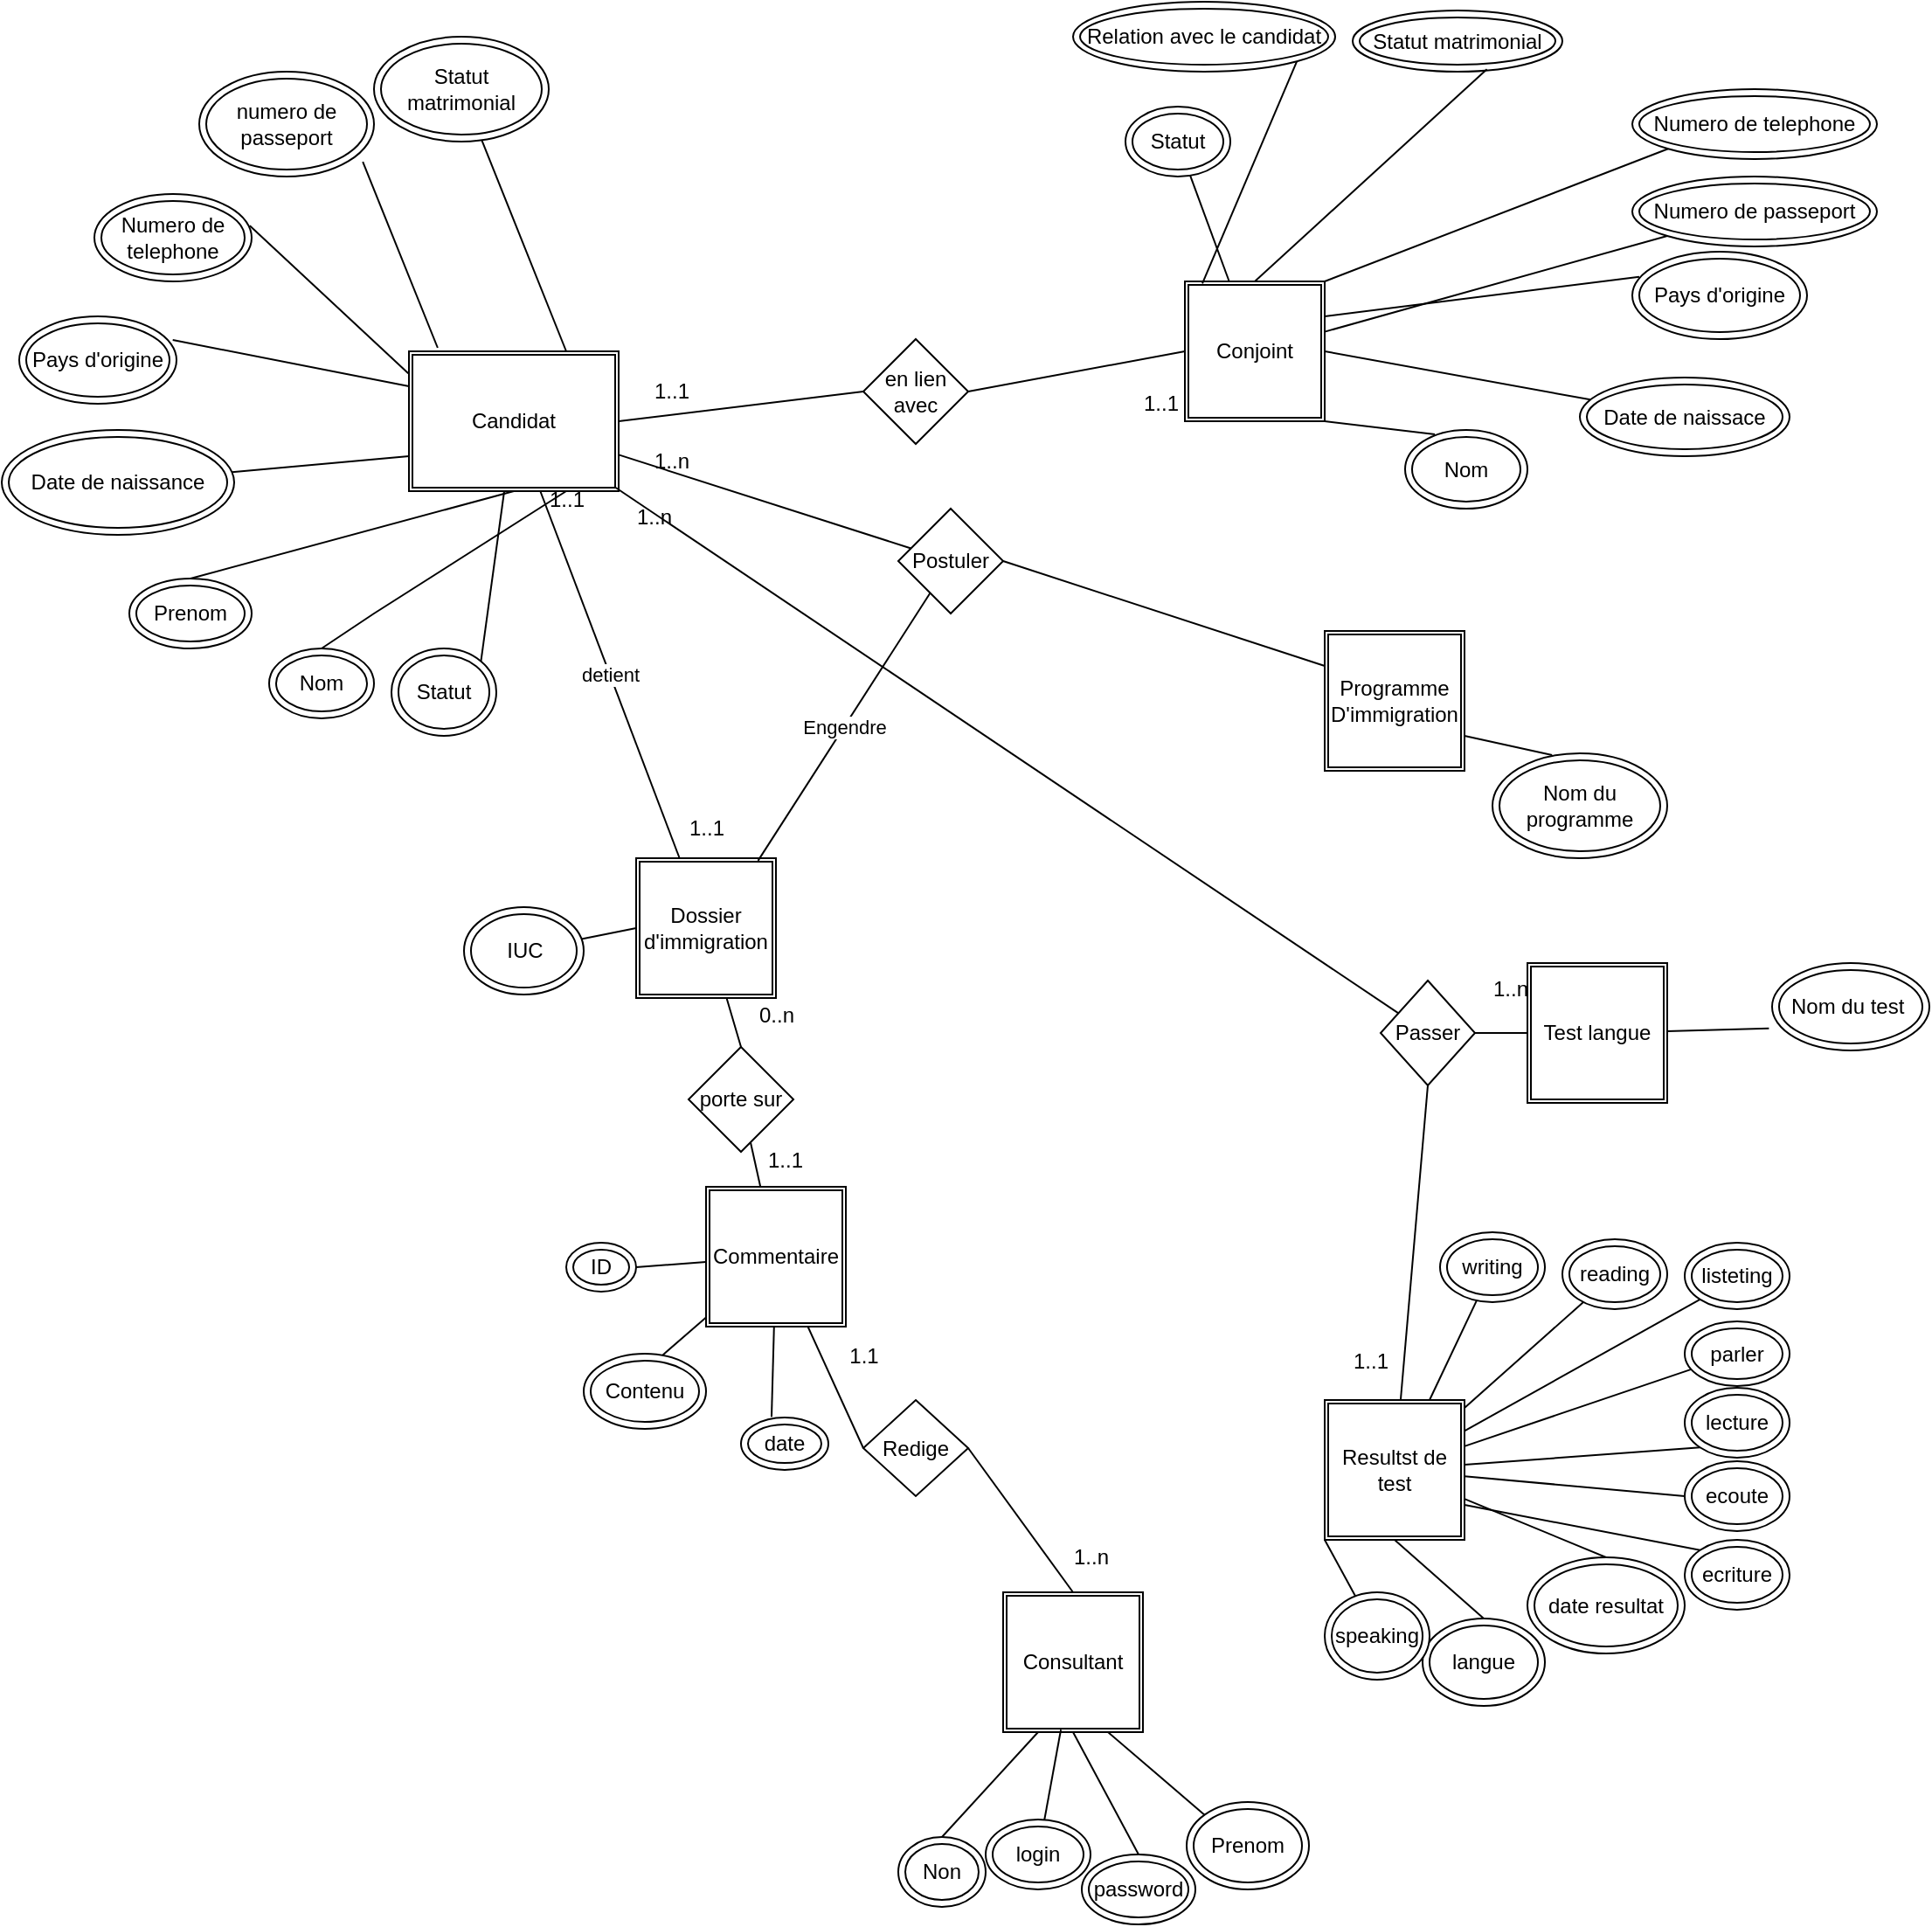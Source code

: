 <mxfile version="24.4.8" type="device">
  <diagram name="modele entite association" id="nA0Hqg3waOizbvMMHhKN">
    <mxGraphModel dx="1865" dy="1870" grid="1" gridSize="10" guides="1" tooltips="1" connect="1" arrows="1" fold="1" page="1" pageScale="1" pageWidth="827" pageHeight="1169" math="0" shadow="0">
      <root>
        <mxCell id="0" />
        <mxCell id="1" parent="0" />
        <mxCell id="ceAQpRoU8NXTChZzHYtN-1" value="Candidat" style="shape=ext;double=1;rounded=0;whiteSpace=wrap;html=1;" parent="1" vertex="1">
          <mxGeometry x="-190" y="30" width="120" height="80" as="geometry" />
        </mxCell>
        <mxCell id="ceAQpRoU8NXTChZzHYtN-2" value="" style="endArrow=none;html=1;rounded=0;entryX=0.5;entryY=1;entryDx=0;entryDy=0;exitX=0.5;exitY=0;exitDx=0;exitDy=0;" parent="1" source="ceAQpRoU8NXTChZzHYtN-3" target="ceAQpRoU8NXTChZzHYtN-1" edge="1">
          <mxGeometry width="50" height="50" relative="1" as="geometry">
            <mxPoint x="-20" y="170" as="sourcePoint" />
            <mxPoint x="270" y="260" as="targetPoint" />
          </mxGeometry>
        </mxCell>
        <mxCell id="ceAQpRoU8NXTChZzHYtN-3" value="Prenom" style="ellipse;shape=doubleEllipse;whiteSpace=wrap;html=1;" parent="1" vertex="1">
          <mxGeometry x="-350" y="160" width="70" height="40" as="geometry" />
        </mxCell>
        <mxCell id="ceAQpRoU8NXTChZzHYtN-4" value="Nom" style="ellipse;shape=doubleEllipse;whiteSpace=wrap;html=1;" parent="1" vertex="1">
          <mxGeometry x="-270" y="200" width="60" height="40" as="geometry" />
        </mxCell>
        <mxCell id="ceAQpRoU8NXTChZzHYtN-5" value="Numero de telephone" style="ellipse;shape=doubleEllipse;whiteSpace=wrap;html=1;" parent="1" vertex="1">
          <mxGeometry x="-370" y="-60" width="90" height="50" as="geometry" />
        </mxCell>
        <mxCell id="ceAQpRoU8NXTChZzHYtN-6" value="Pays d&#39;origine" style="ellipse;shape=doubleEllipse;whiteSpace=wrap;html=1;" parent="1" vertex="1">
          <mxGeometry x="-413" y="10" width="90" height="50" as="geometry" />
        </mxCell>
        <mxCell id="ceAQpRoU8NXTChZzHYtN-8" value="" style="endArrow=none;html=1;rounded=0;exitX=0.5;exitY=0;exitDx=0;exitDy=0;entryX=0.75;entryY=1;entryDx=0;entryDy=0;" parent="1" source="ceAQpRoU8NXTChZzHYtN-4" target="ceAQpRoU8NXTChZzHYtN-1" edge="1">
          <mxGeometry width="50" height="50" relative="1" as="geometry">
            <mxPoint x="140" y="150" as="sourcePoint" />
            <mxPoint x="190" y="100" as="targetPoint" />
            <Array as="points">
              <mxPoint x="-210" y="180" />
            </Array>
          </mxGeometry>
        </mxCell>
        <mxCell id="ceAQpRoU8NXTChZzHYtN-9" value="" style="endArrow=none;html=1;rounded=0;exitX=0.976;exitY=0.27;exitDx=0;exitDy=0;exitPerimeter=0;entryX=0;entryY=0.25;entryDx=0;entryDy=0;" parent="1" source="ceAQpRoU8NXTChZzHYtN-6" target="ceAQpRoU8NXTChZzHYtN-1" edge="1">
          <mxGeometry width="50" height="50" relative="1" as="geometry">
            <mxPoint x="140" y="150" as="sourcePoint" />
            <mxPoint x="-40" y="70" as="targetPoint" />
          </mxGeometry>
        </mxCell>
        <mxCell id="ceAQpRoU8NXTChZzHYtN-11" value="" style="endArrow=none;html=1;rounded=0;entryX=0.988;entryY=0.363;entryDx=0;entryDy=0;entryPerimeter=0;exitX=-0.003;exitY=0.158;exitDx=0;exitDy=0;exitPerimeter=0;" parent="1" source="ceAQpRoU8NXTChZzHYtN-1" target="ceAQpRoU8NXTChZzHYtN-5" edge="1">
          <mxGeometry width="50" height="50" relative="1" as="geometry">
            <mxPoint x="140" y="150" as="sourcePoint" />
            <mxPoint x="190" y="100" as="targetPoint" />
          </mxGeometry>
        </mxCell>
        <mxCell id="ceAQpRoU8NXTChZzHYtN-13" value="" style="endArrow=none;html=1;rounded=0;entryX=0;entryY=0.75;entryDx=0;entryDy=0;" parent="1" target="ceAQpRoU8NXTChZzHYtN-1" edge="1" source="ceAQpRoU8NXTChZzHYtN-16">
          <mxGeometry width="50" height="50" relative="1" as="geometry">
            <mxPoint x="-330.0" y="125.747" as="sourcePoint" />
            <mxPoint x="-235.18" y="50.0" as="targetPoint" />
          </mxGeometry>
        </mxCell>
        <mxCell id="ceAQpRoU8NXTChZzHYtN-15" value="numero de passeport" style="ellipse;shape=doubleEllipse;whiteSpace=wrap;html=1;" parent="1" vertex="1">
          <mxGeometry x="-310" y="-130" width="100" height="60" as="geometry" />
        </mxCell>
        <mxCell id="ceAQpRoU8NXTChZzHYtN-16" value="Date de naissance" style="ellipse;shape=doubleEllipse;whiteSpace=wrap;html=1;" parent="1" vertex="1">
          <mxGeometry x="-423" y="75" width="133" height="60" as="geometry" />
        </mxCell>
        <mxCell id="ceAQpRoU8NXTChZzHYtN-17" value="" style="endArrow=none;html=1;rounded=0;entryX=0.936;entryY=0.86;entryDx=0;entryDy=0;entryPerimeter=0;exitX=0.137;exitY=-0.025;exitDx=0;exitDy=0;exitPerimeter=0;" parent="1" source="ceAQpRoU8NXTChZzHYtN-1" target="ceAQpRoU8NXTChZzHYtN-15" edge="1">
          <mxGeometry width="50" height="50" relative="1" as="geometry">
            <mxPoint x="120" y="170" as="sourcePoint" />
            <mxPoint x="170" y="120" as="targetPoint" />
          </mxGeometry>
        </mxCell>
        <mxCell id="ceAQpRoU8NXTChZzHYtN-18" value="Statut matrimonial" style="ellipse;shape=doubleEllipse;whiteSpace=wrap;html=1;" parent="1" vertex="1">
          <mxGeometry x="-210" y="-150" width="100" height="60" as="geometry" />
        </mxCell>
        <mxCell id="ceAQpRoU8NXTChZzHYtN-19" value="" style="endArrow=none;html=1;rounded=0;exitX=0.75;exitY=0;exitDx=0;exitDy=0;" parent="1" source="ceAQpRoU8NXTChZzHYtN-1" target="ceAQpRoU8NXTChZzHYtN-18" edge="1">
          <mxGeometry width="50" height="50" relative="1" as="geometry">
            <mxPoint x="120" y="170" as="sourcePoint" />
            <mxPoint x="170" y="120" as="targetPoint" />
          </mxGeometry>
        </mxCell>
        <mxCell id="ceAQpRoU8NXTChZzHYtN-20" value="Conjoint" style="shape=ext;double=1;whiteSpace=wrap;html=1;aspect=fixed;" parent="1" vertex="1">
          <mxGeometry x="254" y="-10" width="80" height="80" as="geometry" />
        </mxCell>
        <mxCell id="ceAQpRoU8NXTChZzHYtN-23" value="Statut matrimonial" style="ellipse;shape=doubleEllipse;whiteSpace=wrap;html=1;" parent="1" vertex="1">
          <mxGeometry x="350" y="-165" width="120" height="35" as="geometry" />
        </mxCell>
        <mxCell id="ceAQpRoU8NXTChZzHYtN-24" value="Date de naissace" style="ellipse;shape=doubleEllipse;whiteSpace=wrap;html=1;" parent="1" vertex="1">
          <mxGeometry x="480" y="45" width="120" height="45" as="geometry" />
        </mxCell>
        <mxCell id="ceAQpRoU8NXTChZzHYtN-25" value="Numero de telephone" style="ellipse;shape=doubleEllipse;whiteSpace=wrap;html=1;" parent="1" vertex="1">
          <mxGeometry x="510" y="-120" width="140" height="40" as="geometry" />
        </mxCell>
        <mxCell id="ceAQpRoU8NXTChZzHYtN-26" value="Pays d&#39;origine" style="ellipse;shape=doubleEllipse;whiteSpace=wrap;html=1;" parent="1" vertex="1">
          <mxGeometry x="510" y="-27" width="100" height="50" as="geometry" />
        </mxCell>
        <mxCell id="ceAQpRoU8NXTChZzHYtN-27" value="Numero de passeport" style="ellipse;shape=doubleEllipse;whiteSpace=wrap;html=1;" parent="1" vertex="1">
          <mxGeometry x="510" y="-70" width="140" height="40" as="geometry" />
        </mxCell>
        <mxCell id="ceAQpRoU8NXTChZzHYtN-31" value="Nom" style="ellipse;shape=doubleEllipse;whiteSpace=wrap;html=1;" parent="1" vertex="1">
          <mxGeometry x="380" y="75" width="70" height="45" as="geometry" />
        </mxCell>
        <mxCell id="ceAQpRoU8NXTChZzHYtN-32" value="Relation avec le candidat" style="ellipse;shape=doubleEllipse;whiteSpace=wrap;html=1;" parent="1" vertex="1">
          <mxGeometry x="190" y="-170" width="150" height="40" as="geometry" />
        </mxCell>
        <mxCell id="ceAQpRoU8NXTChZzHYtN-33" value="" style="endArrow=none;html=1;rounded=0;entryX=1;entryY=1;entryDx=0;entryDy=0;exitX=0.125;exitY=0.015;exitDx=0;exitDy=0;exitPerimeter=0;" parent="1" source="ceAQpRoU8NXTChZzHYtN-20" target="ceAQpRoU8NXTChZzHYtN-32" edge="1">
          <mxGeometry width="50" height="50" relative="1" as="geometry">
            <mxPoint x="330" y="130" as="sourcePoint" />
            <mxPoint x="340" y="120" as="targetPoint" />
          </mxGeometry>
        </mxCell>
        <mxCell id="ceAQpRoU8NXTChZzHYtN-34" value="" style="endArrow=none;html=1;rounded=0;entryX=0.64;entryY=0.96;entryDx=0;entryDy=0;entryPerimeter=0;exitX=0.5;exitY=0;exitDx=0;exitDy=0;" parent="1" source="ceAQpRoU8NXTChZzHYtN-20" target="ceAQpRoU8NXTChZzHYtN-23" edge="1">
          <mxGeometry width="50" height="50" relative="1" as="geometry">
            <mxPoint x="340" y="130" as="sourcePoint" />
            <mxPoint x="340" y="120" as="targetPoint" />
          </mxGeometry>
        </mxCell>
        <mxCell id="ceAQpRoU8NXTChZzHYtN-35" value="" style="endArrow=none;html=1;rounded=0;" parent="1" source="ceAQpRoU8NXTChZzHYtN-20" target="ceAQpRoU8NXTChZzHYtN-27" edge="1">
          <mxGeometry width="50" height="50" relative="1" as="geometry">
            <mxPoint x="340" y="-20" as="sourcePoint" />
            <mxPoint x="340" y="120" as="targetPoint" />
          </mxGeometry>
        </mxCell>
        <mxCell id="ceAQpRoU8NXTChZzHYtN-36" value="" style="endArrow=none;html=1;rounded=0;entryX=0;entryY=1;entryDx=0;entryDy=0;exitX=1;exitY=0;exitDx=0;exitDy=0;" parent="1" source="ceAQpRoU8NXTChZzHYtN-20" target="ceAQpRoU8NXTChZzHYtN-25" edge="1">
          <mxGeometry width="50" height="50" relative="1" as="geometry">
            <mxPoint x="290" y="170" as="sourcePoint" />
            <mxPoint x="340" y="120" as="targetPoint" />
          </mxGeometry>
        </mxCell>
        <mxCell id="ceAQpRoU8NXTChZzHYtN-37" value="" style="endArrow=none;html=1;rounded=0;entryX=0.04;entryY=0.288;entryDx=0;entryDy=0;entryPerimeter=0;exitX=1;exitY=0.25;exitDx=0;exitDy=0;" parent="1" source="ceAQpRoU8NXTChZzHYtN-20" target="ceAQpRoU8NXTChZzHYtN-26" edge="1">
          <mxGeometry width="50" height="50" relative="1" as="geometry">
            <mxPoint x="290" y="170" as="sourcePoint" />
            <mxPoint x="340" y="120" as="targetPoint" />
          </mxGeometry>
        </mxCell>
        <mxCell id="ceAQpRoU8NXTChZzHYtN-40" value="" style="endArrow=none;html=1;rounded=0;entryX=0.244;entryY=0.056;entryDx=0;entryDy=0;entryPerimeter=0;exitX=1;exitY=1;exitDx=0;exitDy=0;" parent="1" source="ceAQpRoU8NXTChZzHYtN-20" target="ceAQpRoU8NXTChZzHYtN-31" edge="1">
          <mxGeometry width="50" height="50" relative="1" as="geometry">
            <mxPoint x="290" y="170" as="sourcePoint" />
            <mxPoint x="340" y="120" as="targetPoint" />
          </mxGeometry>
        </mxCell>
        <mxCell id="ceAQpRoU8NXTChZzHYtN-42" value="Dossier d&#39;immigration" style="shape=ext;double=1;whiteSpace=wrap;html=1;aspect=fixed;" parent="1" vertex="1">
          <mxGeometry x="-60" y="320" width="80" height="80" as="geometry" />
        </mxCell>
        <mxCell id="ceAQpRoU8NXTChZzHYtN-44" value="IUC" style="ellipse;shape=doubleEllipse;whiteSpace=wrap;html=1;" parent="1" vertex="1">
          <mxGeometry x="-158.5" y="348" width="68.5" height="50" as="geometry" />
        </mxCell>
        <mxCell id="ceAQpRoU8NXTChZzHYtN-47" value="" style="endArrow=none;html=1;rounded=0;entryX=0;entryY=0.5;entryDx=0;entryDy=0;" parent="1" source="ceAQpRoU8NXTChZzHYtN-44" target="ceAQpRoU8NXTChZzHYtN-42" edge="1">
          <mxGeometry width="50" height="50" relative="1" as="geometry">
            <mxPoint x="140" y="430" as="sourcePoint" />
            <mxPoint x="190" y="380" as="targetPoint" />
          </mxGeometry>
        </mxCell>
        <mxCell id="ceAQpRoU8NXTChZzHYtN-49" value="Programme D&#39;immigration" style="shape=ext;double=1;whiteSpace=wrap;html=1;aspect=fixed;" parent="1" vertex="1">
          <mxGeometry x="334" y="190" width="80" height="80" as="geometry" />
        </mxCell>
        <mxCell id="ceAQpRoU8NXTChZzHYtN-50" value="Nom du programme" style="ellipse;shape=doubleEllipse;whiteSpace=wrap;html=1;" parent="1" vertex="1">
          <mxGeometry x="430" y="260" width="100" height="60" as="geometry" />
        </mxCell>
        <mxCell id="ceAQpRoU8NXTChZzHYtN-51" value="" style="endArrow=none;html=1;rounded=0;entryX=1;entryY=0.75;entryDx=0;entryDy=0;exitX=0.341;exitY=0.016;exitDx=0;exitDy=0;exitPerimeter=0;" parent="1" source="ceAQpRoU8NXTChZzHYtN-50" target="ceAQpRoU8NXTChZzHYtN-49" edge="1">
          <mxGeometry width="50" height="50" relative="1" as="geometry">
            <mxPoint x="440" y="380" as="sourcePoint" />
            <mxPoint x="190" y="380" as="targetPoint" />
          </mxGeometry>
        </mxCell>
        <mxCell id="ceAQpRoU8NXTChZzHYtN-55" value="" style="endArrow=none;html=1;rounded=0;exitX=1;exitY=0.5;exitDx=0;exitDy=0;" parent="1" source="ceAQpRoU8NXTChZzHYtN-20" target="ceAQpRoU8NXTChZzHYtN-24" edge="1">
          <mxGeometry width="50" height="50" relative="1" as="geometry">
            <mxPoint x="140" y="340" as="sourcePoint" />
            <mxPoint x="190" y="290" as="targetPoint" />
          </mxGeometry>
        </mxCell>
        <mxCell id="ceAQpRoU8NXTChZzHYtN-67" value="Statut" style="ellipse;shape=doubleEllipse;whiteSpace=wrap;html=1;" parent="1" vertex="1">
          <mxGeometry x="-200" y="200" width="60" height="50" as="geometry" />
        </mxCell>
        <mxCell id="ceAQpRoU8NXTChZzHYtN-68" value="" style="endArrow=none;html=1;rounded=0;exitX=1;exitY=0;exitDx=0;exitDy=0;" parent="1" source="ceAQpRoU8NXTChZzHYtN-67" target="ceAQpRoU8NXTChZzHYtN-1" edge="1">
          <mxGeometry width="50" height="50" relative="1" as="geometry">
            <mxPoint x="170" y="340" as="sourcePoint" />
            <mxPoint x="220" y="290" as="targetPoint" />
          </mxGeometry>
        </mxCell>
        <mxCell id="ceAQpRoU8NXTChZzHYtN-69" value="Resultst de test" style="shape=ext;double=1;whiteSpace=wrap;html=1;aspect=fixed;" parent="1" vertex="1">
          <mxGeometry x="334" y="630" width="80" height="80" as="geometry" />
        </mxCell>
        <mxCell id="ceAQpRoU8NXTChZzHYtN-71" value="ecriture" style="ellipse;shape=doubleEllipse;whiteSpace=wrap;html=1;" parent="1" vertex="1">
          <mxGeometry x="540" y="710" width="60" height="40" as="geometry" />
        </mxCell>
        <mxCell id="ceAQpRoU8NXTChZzHYtN-73" value="" style="endArrow=none;html=1;rounded=0;entryX=0;entryY=0;entryDx=0;entryDy=0;exitX=1;exitY=0.75;exitDx=0;exitDy=0;" parent="1" source="ceAQpRoU8NXTChZzHYtN-69" target="ceAQpRoU8NXTChZzHYtN-71" edge="1">
          <mxGeometry width="50" height="50" relative="1" as="geometry">
            <mxPoint x="400" y="650" as="sourcePoint" />
            <mxPoint x="450" y="600" as="targetPoint" />
          </mxGeometry>
        </mxCell>
        <mxCell id="ceAQpRoU8NXTChZzHYtN-75" value="date resultat" style="ellipse;shape=doubleEllipse;whiteSpace=wrap;html=1;" parent="1" vertex="1">
          <mxGeometry x="450" y="720" width="90" height="55" as="geometry" />
        </mxCell>
        <mxCell id="ceAQpRoU8NXTChZzHYtN-76" value="langue" style="ellipse;shape=doubleEllipse;whiteSpace=wrap;html=1;" parent="1" vertex="1">
          <mxGeometry x="390" y="755" width="70" height="50" as="geometry" />
        </mxCell>
        <mxCell id="ceAQpRoU8NXTChZzHYtN-77" value="speaking" style="ellipse;shape=doubleEllipse;whiteSpace=wrap;html=1;" parent="1" vertex="1">
          <mxGeometry x="334" y="740" width="60" height="50" as="geometry" />
        </mxCell>
        <mxCell id="ceAQpRoU8NXTChZzHYtN-79" value="" style="endArrow=none;html=1;rounded=0;exitX=0.5;exitY=0;exitDx=0;exitDy=0;" parent="1" source="ceAQpRoU8NXTChZzHYtN-75" target="ceAQpRoU8NXTChZzHYtN-69" edge="1">
          <mxGeometry width="50" height="50" relative="1" as="geometry">
            <mxPoint x="330" y="660" as="sourcePoint" />
            <mxPoint x="450" y="720" as="targetPoint" />
          </mxGeometry>
        </mxCell>
        <mxCell id="ceAQpRoU8NXTChZzHYtN-80" value="" style="endArrow=none;html=1;rounded=0;entryX=0.5;entryY=1;entryDx=0;entryDy=0;exitX=0.5;exitY=0;exitDx=0;exitDy=0;" parent="1" source="ceAQpRoU8NXTChZzHYtN-76" target="ceAQpRoU8NXTChZzHYtN-69" edge="1">
          <mxGeometry width="50" height="50" relative="1" as="geometry">
            <mxPoint x="380" y="770" as="sourcePoint" />
            <mxPoint x="380" y="610" as="targetPoint" />
          </mxGeometry>
        </mxCell>
        <mxCell id="ceAQpRoU8NXTChZzHYtN-81" value="" style="endArrow=none;html=1;rounded=0;entryX=0;entryY=1;entryDx=0;entryDy=0;" parent="1" source="ceAQpRoU8NXTChZzHYtN-77" target="ceAQpRoU8NXTChZzHYtN-69" edge="1">
          <mxGeometry width="50" height="50" relative="1" as="geometry">
            <mxPoint x="330" y="660" as="sourcePoint" />
            <mxPoint x="380" y="610" as="targetPoint" />
          </mxGeometry>
        </mxCell>
        <mxCell id="ceAQpRoU8NXTChZzHYtN-82" value="Consultant" style="shape=ext;double=1;whiteSpace=wrap;html=1;aspect=fixed;" parent="1" vertex="1">
          <mxGeometry x="150" y="740" width="80" height="80" as="geometry" />
        </mxCell>
        <mxCell id="ceAQpRoU8NXTChZzHYtN-83" value="Prenom" style="ellipse;shape=doubleEllipse;whiteSpace=wrap;html=1;" parent="1" vertex="1">
          <mxGeometry x="255" y="860" width="70" height="50" as="geometry" />
        </mxCell>
        <mxCell id="ceAQpRoU8NXTChZzHYtN-84" value="Non" style="ellipse;shape=doubleEllipse;whiteSpace=wrap;html=1;" parent="1" vertex="1">
          <mxGeometry x="90" y="880" width="50" height="40" as="geometry" />
        </mxCell>
        <mxCell id="ceAQpRoU8NXTChZzHYtN-87" value="ID" style="ellipse;shape=doubleEllipse;whiteSpace=wrap;html=1;" parent="1" vertex="1">
          <mxGeometry x="-100" y="540" width="40" height="28" as="geometry" />
        </mxCell>
        <mxCell id="ceAQpRoU8NXTChZzHYtN-90" value="Contenu" style="ellipse;shape=doubleEllipse;whiteSpace=wrap;html=1;" parent="1" vertex="1">
          <mxGeometry x="-90" y="603.5" width="70" height="43" as="geometry" />
        </mxCell>
        <mxCell id="ceAQpRoU8NXTChZzHYtN-91" value="date" style="ellipse;shape=doubleEllipse;whiteSpace=wrap;html=1;" parent="1" vertex="1">
          <mxGeometry y="640" width="50" height="30" as="geometry" />
        </mxCell>
        <mxCell id="ceAQpRoU8NXTChZzHYtN-92" value="" style="endArrow=none;html=1;rounded=0;exitX=1;exitY=0.5;exitDx=0;exitDy=0;" parent="1" source="ceAQpRoU8NXTChZzHYtN-87" edge="1" target="ceAQpRoU8NXTChZzHYtN-100">
          <mxGeometry width="50" height="50" relative="1" as="geometry">
            <mxPoint x="190" y="570" as="sourcePoint" />
            <mxPoint x="20" y="605" as="targetPoint" />
          </mxGeometry>
        </mxCell>
        <mxCell id="ceAQpRoU8NXTChZzHYtN-95" value="" style="endArrow=none;html=1;rounded=0;exitX=0.643;exitY=0.022;exitDx=0;exitDy=0;exitPerimeter=0;" parent="1" source="ceAQpRoU8NXTChZzHYtN-90" edge="1" target="ceAQpRoU8NXTChZzHYtN-100">
          <mxGeometry width="50" height="50" relative="1" as="geometry">
            <mxPoint x="190" y="570" as="sourcePoint" />
            <mxPoint x="40" y="665" as="targetPoint" />
          </mxGeometry>
        </mxCell>
        <mxCell id="ceAQpRoU8NXTChZzHYtN-96" value="" style="endArrow=none;html=1;rounded=0;exitX=0.35;exitY=-0.011;exitDx=0;exitDy=0;exitPerimeter=0;" parent="1" source="ceAQpRoU8NXTChZzHYtN-91" edge="1" target="ceAQpRoU8NXTChZzHYtN-100">
          <mxGeometry width="50" height="50" relative="1" as="geometry">
            <mxPoint x="190" y="570" as="sourcePoint" />
            <mxPoint x="60" y="660" as="targetPoint" />
          </mxGeometry>
        </mxCell>
        <mxCell id="ceAQpRoU8NXTChZzHYtN-98" value="" style="endArrow=none;html=1;rounded=0;exitX=0.5;exitY=0;exitDx=0;exitDy=0;entryX=0.25;entryY=1;entryDx=0;entryDy=0;" parent="1" source="ceAQpRoU8NXTChZzHYtN-84" target="ceAQpRoU8NXTChZzHYtN-82" edge="1">
          <mxGeometry width="50" height="50" relative="1" as="geometry">
            <mxPoint x="190" y="570" as="sourcePoint" />
            <mxPoint x="240" y="520" as="targetPoint" />
          </mxGeometry>
        </mxCell>
        <mxCell id="ceAQpRoU8NXTChZzHYtN-99" value="" style="endArrow=none;html=1;rounded=0;exitX=0;exitY=0;exitDx=0;exitDy=0;entryX=0.75;entryY=1;entryDx=0;entryDy=0;" parent="1" source="ceAQpRoU8NXTChZzHYtN-83" target="ceAQpRoU8NXTChZzHYtN-82" edge="1">
          <mxGeometry width="50" height="50" relative="1" as="geometry">
            <mxPoint x="190" y="570" as="sourcePoint" />
            <mxPoint x="240" y="520" as="targetPoint" />
          </mxGeometry>
        </mxCell>
        <mxCell id="ceAQpRoU8NXTChZzHYtN-100" value="Commentaire" style="shape=ext;double=1;whiteSpace=wrap;html=1;aspect=fixed;" parent="1" vertex="1">
          <mxGeometry x="-20" y="508" width="80" height="80" as="geometry" />
        </mxCell>
        <mxCell id="ceAQpRoU8NXTChZzHYtN-109" value="1..1" style="text;html=1;align=center;verticalAlign=middle;resizable=0;points=[];autosize=1;strokeColor=none;fillColor=none;" parent="1" vertex="1">
          <mxGeometry x="-60" y="38" width="40" height="30" as="geometry" />
        </mxCell>
        <mxCell id="ceAQpRoU8NXTChZzHYtN-113" value="1..1" style="text;html=1;align=center;verticalAlign=middle;resizable=0;points=[];autosize=1;strokeColor=none;fillColor=none;" parent="1" vertex="1">
          <mxGeometry x="-40" y="288" width="40" height="30" as="geometry" />
        </mxCell>
        <mxCell id="ceAQpRoU8NXTChZzHYtN-114" value="1..1" style="text;html=1;align=center;verticalAlign=middle;resizable=0;points=[];autosize=1;strokeColor=none;fillColor=none;" parent="1" vertex="1">
          <mxGeometry x="-120" y="100" width="40" height="30" as="geometry" />
        </mxCell>
        <mxCell id="ceAQpRoU8NXTChZzHYtN-117" value="1.1" style="text;html=1;align=center;verticalAlign=middle;resizable=0;points=[];autosize=1;strokeColor=none;fillColor=none;" parent="1" vertex="1">
          <mxGeometry x="50" y="590" width="40" height="30" as="geometry" />
        </mxCell>
        <mxCell id="ceAQpRoU8NXTChZzHYtN-118" value="1..n" style="text;html=1;align=center;verticalAlign=middle;resizable=0;points=[];autosize=1;strokeColor=none;fillColor=none;" parent="1" vertex="1">
          <mxGeometry x="180" y="705" width="40" height="30" as="geometry" />
        </mxCell>
        <mxCell id="ceAQpRoU8NXTChZzHYtN-120" value="1..n" style="text;html=1;align=center;verticalAlign=middle;resizable=0;points=[];autosize=1;strokeColor=none;fillColor=none;" parent="1" vertex="1">
          <mxGeometry x="-60" y="78" width="40" height="30" as="geometry" />
        </mxCell>
        <mxCell id="ceAQpRoU8NXTChZzHYtN-122" value="1..1" style="text;html=1;align=center;verticalAlign=middle;resizable=0;points=[];autosize=1;strokeColor=none;fillColor=none;" parent="1" vertex="1">
          <mxGeometry x="340" y="593" width="40" height="30" as="geometry" />
        </mxCell>
        <mxCell id="ceAQpRoU8NXTChZzHYtN-124" value="1..n" style="text;html=1;align=center;verticalAlign=middle;resizable=0;points=[];autosize=1;strokeColor=none;fillColor=none;" parent="1" vertex="1">
          <mxGeometry x="420" y="380" width="40" height="30" as="geometry" />
        </mxCell>
        <mxCell id="ceAQpRoU8NXTChZzHYtN-125" value="1..1" style="text;html=1;align=center;verticalAlign=middle;resizable=0;points=[];autosize=1;strokeColor=none;fillColor=none;" parent="1" vertex="1">
          <mxGeometry x="5" y="478" width="40" height="30" as="geometry" />
        </mxCell>
        <mxCell id="nYJK-ivldWSFM5qlguPj-3" value="1..n" style="text;html=1;align=center;verticalAlign=middle;resizable=0;points=[];autosize=1;strokeColor=none;fillColor=none;" vertex="1" parent="1">
          <mxGeometry x="-70" y="110" width="40" height="30" as="geometry" />
        </mxCell>
        <mxCell id="nYJK-ivldWSFM5qlguPj-5" value="1..1" style="text;html=1;align=center;verticalAlign=middle;resizable=0;points=[];autosize=1;strokeColor=none;fillColor=none;" vertex="1" parent="1">
          <mxGeometry x="220" y="45" width="40" height="30" as="geometry" />
        </mxCell>
        <mxCell id="nYJK-ivldWSFM5qlguPj-7" value="detient" style="endArrow=none;html=1;rounded=0;" edge="1" parent="1" source="ceAQpRoU8NXTChZzHYtN-42" target="ceAQpRoU8NXTChZzHYtN-1">
          <mxGeometry width="50" height="50" relative="1" as="geometry">
            <mxPoint x="120" y="240" as="sourcePoint" />
            <mxPoint x="170" y="190" as="targetPoint" />
          </mxGeometry>
        </mxCell>
        <mxCell id="nYJK-ivldWSFM5qlguPj-8" value="Statut" style="ellipse;shape=doubleEllipse;whiteSpace=wrap;html=1;" vertex="1" parent="1">
          <mxGeometry x="220" y="-110" width="60" height="40" as="geometry" />
        </mxCell>
        <mxCell id="nYJK-ivldWSFM5qlguPj-9" value="" style="endArrow=none;html=1;rounded=0;" edge="1" parent="1" source="nYJK-ivldWSFM5qlguPj-8" target="ceAQpRoU8NXTChZzHYtN-20">
          <mxGeometry width="50" height="50" relative="1" as="geometry">
            <mxPoint x="-125" y="259" as="sourcePoint" />
            <mxPoint x="-121" y="110" as="targetPoint" />
          </mxGeometry>
        </mxCell>
        <mxCell id="nYJK-ivldWSFM5qlguPj-10" value="" style="endArrow=none;html=1;rounded=0;" edge="1" parent="1" source="ceAQpRoU8NXTChZzHYtN-1" target="nYJK-ivldWSFM5qlguPj-41">
          <mxGeometry width="50" height="50" relative="1" as="geometry">
            <mxPoint x="110" y="280" as="sourcePoint" />
            <mxPoint x="120" y="110" as="targetPoint" />
          </mxGeometry>
        </mxCell>
        <mxCell id="nYJK-ivldWSFM5qlguPj-11" value="Passer" style="rhombus;whiteSpace=wrap;html=1;" vertex="1" parent="1">
          <mxGeometry x="366" y="390" width="54" height="60" as="geometry" />
        </mxCell>
        <mxCell id="nYJK-ivldWSFM5qlguPj-12" value="" style="endArrow=none;html=1;rounded=0;exitX=-0.065;exitY=-0.087;exitDx=0;exitDy=0;exitPerimeter=0;" edge="1" parent="1" source="nYJK-ivldWSFM5qlguPj-3" target="nYJK-ivldWSFM5qlguPj-11">
          <mxGeometry width="50" height="50" relative="1" as="geometry">
            <mxPoint x="70" y="350" as="sourcePoint" />
            <mxPoint x="120" y="300" as="targetPoint" />
          </mxGeometry>
        </mxCell>
        <mxCell id="nYJK-ivldWSFM5qlguPj-13" value="" style="endArrow=none;html=1;rounded=0;entryX=0.5;entryY=1;entryDx=0;entryDy=0;" edge="1" parent="1" source="ceAQpRoU8NXTChZzHYtN-69" target="nYJK-ivldWSFM5qlguPj-11">
          <mxGeometry width="50" height="50" relative="1" as="geometry">
            <mxPoint x="70" y="350" as="sourcePoint" />
            <mxPoint x="120" y="300" as="targetPoint" />
          </mxGeometry>
        </mxCell>
        <mxCell id="nYJK-ivldWSFM5qlguPj-14" value="" style="endArrow=none;html=1;rounded=0;entryX=1;entryY=0.5;entryDx=0;entryDy=0;exitX=0;exitY=0.5;exitDx=0;exitDy=0;" edge="1" parent="1" source="nYJK-ivldWSFM5qlguPj-28" target="nYJK-ivldWSFM5qlguPj-11">
          <mxGeometry width="50" height="50" relative="1" as="geometry">
            <mxPoint x="414" y="420" as="sourcePoint" />
            <mxPoint x="120" y="300" as="targetPoint" />
          </mxGeometry>
        </mxCell>
        <mxCell id="nYJK-ivldWSFM5qlguPj-15" value="ecoute" style="ellipse;shape=doubleEllipse;whiteSpace=wrap;html=1;" vertex="1" parent="1">
          <mxGeometry x="540" y="665" width="60" height="40" as="geometry" />
        </mxCell>
        <mxCell id="nYJK-ivldWSFM5qlguPj-16" value="lecture" style="ellipse;shape=doubleEllipse;whiteSpace=wrap;html=1;" vertex="1" parent="1">
          <mxGeometry x="540" y="623" width="60" height="40" as="geometry" />
        </mxCell>
        <mxCell id="nYJK-ivldWSFM5qlguPj-17" value="" style="endArrow=none;html=1;rounded=0;entryX=0;entryY=0.5;entryDx=0;entryDy=0;" edge="1" parent="1" source="ceAQpRoU8NXTChZzHYtN-69" target="nYJK-ivldWSFM5qlguPj-15">
          <mxGeometry width="50" height="50" relative="1" as="geometry">
            <mxPoint x="250" y="600" as="sourcePoint" />
            <mxPoint x="300" y="550" as="targetPoint" />
          </mxGeometry>
        </mxCell>
        <mxCell id="nYJK-ivldWSFM5qlguPj-18" value="" style="endArrow=none;html=1;rounded=0;entryX=0;entryY=1;entryDx=0;entryDy=0;" edge="1" parent="1" source="ceAQpRoU8NXTChZzHYtN-69" target="nYJK-ivldWSFM5qlguPj-16">
          <mxGeometry width="50" height="50" relative="1" as="geometry">
            <mxPoint x="160" y="550" as="sourcePoint" />
            <mxPoint x="210" y="500" as="targetPoint" />
          </mxGeometry>
        </mxCell>
        <mxCell id="nYJK-ivldWSFM5qlguPj-19" value="writing" style="ellipse;shape=doubleEllipse;whiteSpace=wrap;html=1;" vertex="1" parent="1">
          <mxGeometry x="400" y="534" width="60" height="40" as="geometry" />
        </mxCell>
        <mxCell id="nYJK-ivldWSFM5qlguPj-20" value="reading" style="ellipse;shape=doubleEllipse;whiteSpace=wrap;html=1;" vertex="1" parent="1">
          <mxGeometry x="470" y="538" width="60" height="40" as="geometry" />
        </mxCell>
        <mxCell id="nYJK-ivldWSFM5qlguPj-21" value="listeting" style="ellipse;shape=doubleEllipse;whiteSpace=wrap;html=1;" vertex="1" parent="1">
          <mxGeometry x="540" y="540" width="60" height="38" as="geometry" />
        </mxCell>
        <mxCell id="nYJK-ivldWSFM5qlguPj-22" value="" style="endArrow=none;html=1;rounded=0;exitX=0.75;exitY=0;exitDx=0;exitDy=0;" edge="1" parent="1" source="ceAQpRoU8NXTChZzHYtN-69" target="nYJK-ivldWSFM5qlguPj-19">
          <mxGeometry width="50" height="50" relative="1" as="geometry">
            <mxPoint x="160" y="550" as="sourcePoint" />
            <mxPoint x="210" y="500" as="targetPoint" />
          </mxGeometry>
        </mxCell>
        <mxCell id="nYJK-ivldWSFM5qlguPj-23" value="" style="endArrow=none;html=1;rounded=0;" edge="1" parent="1" source="ceAQpRoU8NXTChZzHYtN-69" target="nYJK-ivldWSFM5qlguPj-20">
          <mxGeometry width="50" height="50" relative="1" as="geometry">
            <mxPoint x="110" y="540" as="sourcePoint" />
            <mxPoint x="160" y="490" as="targetPoint" />
          </mxGeometry>
        </mxCell>
        <mxCell id="nYJK-ivldWSFM5qlguPj-24" value="" style="endArrow=none;html=1;rounded=0;entryX=0;entryY=1;entryDx=0;entryDy=0;" edge="1" parent="1" source="ceAQpRoU8NXTChZzHYtN-69" target="nYJK-ivldWSFM5qlguPj-21">
          <mxGeometry width="50" height="50" relative="1" as="geometry">
            <mxPoint x="110" y="540" as="sourcePoint" />
            <mxPoint x="160" y="490" as="targetPoint" />
          </mxGeometry>
        </mxCell>
        <mxCell id="nYJK-ivldWSFM5qlguPj-25" value="parler" style="ellipse;shape=doubleEllipse;whiteSpace=wrap;html=1;" vertex="1" parent="1">
          <mxGeometry x="540" y="585" width="60" height="37" as="geometry" />
        </mxCell>
        <mxCell id="nYJK-ivldWSFM5qlguPj-26" value="" style="endArrow=none;html=1;rounded=0;" edge="1" parent="1" source="ceAQpRoU8NXTChZzHYtN-69" target="nYJK-ivldWSFM5qlguPj-25">
          <mxGeometry width="50" height="50" relative="1" as="geometry">
            <mxPoint x="110" y="540" as="sourcePoint" />
            <mxPoint x="160" y="490" as="targetPoint" />
          </mxGeometry>
        </mxCell>
        <mxCell id="nYJK-ivldWSFM5qlguPj-28" value="Test langue" style="shape=ext;double=1;whiteSpace=wrap;html=1;aspect=fixed;" vertex="1" parent="1">
          <mxGeometry x="450" y="380" width="80" height="80" as="geometry" />
        </mxCell>
        <mxCell id="nYJK-ivldWSFM5qlguPj-29" value="login" style="ellipse;shape=doubleEllipse;whiteSpace=wrap;html=1;" vertex="1" parent="1">
          <mxGeometry x="140" y="870" width="60" height="40" as="geometry" />
        </mxCell>
        <mxCell id="nYJK-ivldWSFM5qlguPj-30" value="password" style="ellipse;shape=doubleEllipse;whiteSpace=wrap;html=1;" vertex="1" parent="1">
          <mxGeometry x="195" y="890" width="65" height="40" as="geometry" />
        </mxCell>
        <mxCell id="nYJK-ivldWSFM5qlguPj-31" value="" style="endArrow=none;html=1;rounded=0;entryX=0.413;entryY=0.983;entryDx=0;entryDy=0;entryPerimeter=0;" edge="1" parent="1" source="nYJK-ivldWSFM5qlguPj-29" target="ceAQpRoU8NXTChZzHYtN-82">
          <mxGeometry width="50" height="50" relative="1" as="geometry">
            <mxPoint x="130" y="680" as="sourcePoint" />
            <mxPoint x="180" y="630" as="targetPoint" />
          </mxGeometry>
        </mxCell>
        <mxCell id="nYJK-ivldWSFM5qlguPj-32" value="" style="endArrow=none;html=1;rounded=0;exitX=0.5;exitY=0;exitDx=0;exitDy=0;entryX=0.5;entryY=1;entryDx=0;entryDy=0;" edge="1" parent="1" source="nYJK-ivldWSFM5qlguPj-30" target="ceAQpRoU8NXTChZzHYtN-82">
          <mxGeometry width="50" height="50" relative="1" as="geometry">
            <mxPoint x="130" y="680" as="sourcePoint" />
            <mxPoint x="180" y="630" as="targetPoint" />
          </mxGeometry>
        </mxCell>
        <mxCell id="nYJK-ivldWSFM5qlguPj-35" value="Redige" style="rhombus;whiteSpace=wrap;html=1;" vertex="1" parent="1">
          <mxGeometry x="70" y="630" width="60" height="55" as="geometry" />
        </mxCell>
        <mxCell id="nYJK-ivldWSFM5qlguPj-36" value="" style="endArrow=none;html=1;rounded=0;entryX=0;entryY=0.5;entryDx=0;entryDy=0;" edge="1" parent="1" source="ceAQpRoU8NXTChZzHYtN-100" target="nYJK-ivldWSFM5qlguPj-35">
          <mxGeometry width="50" height="50" relative="1" as="geometry">
            <mxPoint x="50" y="680" as="sourcePoint" />
            <mxPoint x="100" y="630" as="targetPoint" />
          </mxGeometry>
        </mxCell>
        <mxCell id="nYJK-ivldWSFM5qlguPj-37" value="" style="endArrow=none;html=1;rounded=0;entryX=1;entryY=0.5;entryDx=0;entryDy=0;exitX=0.5;exitY=0;exitDx=0;exitDy=0;" edge="1" parent="1" source="ceAQpRoU8NXTChZzHYtN-82" target="nYJK-ivldWSFM5qlguPj-35">
          <mxGeometry width="50" height="50" relative="1" as="geometry">
            <mxPoint x="50" y="680" as="sourcePoint" />
            <mxPoint x="100" y="630" as="targetPoint" />
          </mxGeometry>
        </mxCell>
        <mxCell id="nYJK-ivldWSFM5qlguPj-41" value="Postuler" style="rhombus;whiteSpace=wrap;html=1;" vertex="1" parent="1">
          <mxGeometry x="90" y="120" width="60" height="60" as="geometry" />
        </mxCell>
        <mxCell id="nYJK-ivldWSFM5qlguPj-42" value="" style="endArrow=none;html=1;rounded=0;entryX=0;entryY=0.25;entryDx=0;entryDy=0;exitX=1;exitY=0.5;exitDx=0;exitDy=0;" edge="1" parent="1" source="nYJK-ivldWSFM5qlguPj-41" target="ceAQpRoU8NXTChZzHYtN-49">
          <mxGeometry width="50" height="50" relative="1" as="geometry">
            <mxPoint x="120" y="270" as="sourcePoint" />
            <mxPoint x="170" y="220" as="targetPoint" />
          </mxGeometry>
        </mxCell>
        <mxCell id="nYJK-ivldWSFM5qlguPj-48" value="Engendre" style="endArrow=none;html=1;rounded=0;exitX=0.872;exitY=0.018;exitDx=0;exitDy=0;exitPerimeter=0;" edge="1" parent="1" source="ceAQpRoU8NXTChZzHYtN-42" target="nYJK-ivldWSFM5qlguPj-41">
          <mxGeometry width="50" height="50" relative="1" as="geometry">
            <mxPoint x="-10" y="290" as="sourcePoint" />
            <mxPoint x="40" y="240" as="targetPoint" />
          </mxGeometry>
        </mxCell>
        <mxCell id="nYJK-ivldWSFM5qlguPj-49" value="en lien avec" style="rhombus;whiteSpace=wrap;html=1;" vertex="1" parent="1">
          <mxGeometry x="70" y="23" width="60" height="60" as="geometry" />
        </mxCell>
        <mxCell id="nYJK-ivldWSFM5qlguPj-50" value="" style="endArrow=none;html=1;rounded=0;entryX=0;entryY=0.5;entryDx=0;entryDy=0;exitX=1;exitY=0.5;exitDx=0;exitDy=0;" edge="1" parent="1" source="ceAQpRoU8NXTChZzHYtN-1" target="nYJK-ivldWSFM5qlguPj-49">
          <mxGeometry width="50" height="50" relative="1" as="geometry">
            <mxPoint x="-10" y="290" as="sourcePoint" />
            <mxPoint x="40" y="240" as="targetPoint" />
          </mxGeometry>
        </mxCell>
        <mxCell id="nYJK-ivldWSFM5qlguPj-51" value="" style="endArrow=none;html=1;rounded=0;entryX=0;entryY=0.5;entryDx=0;entryDy=0;exitX=1;exitY=0.5;exitDx=0;exitDy=0;" edge="1" parent="1" source="nYJK-ivldWSFM5qlguPj-49" target="ceAQpRoU8NXTChZzHYtN-20">
          <mxGeometry width="50" height="50" relative="1" as="geometry">
            <mxPoint x="-60" y="80" as="sourcePoint" />
            <mxPoint x="90" y="48" as="targetPoint" />
          </mxGeometry>
        </mxCell>
        <mxCell id="nYJK-ivldWSFM5qlguPj-52" value="Nom du test&amp;nbsp;" style="ellipse;shape=doubleEllipse;whiteSpace=wrap;html=1;" vertex="1" parent="1">
          <mxGeometry x="590" y="380" width="90" height="50" as="geometry" />
        </mxCell>
        <mxCell id="nYJK-ivldWSFM5qlguPj-53" value="" style="endArrow=none;html=1;rounded=0;entryX=-0.02;entryY=0.748;entryDx=0;entryDy=0;entryPerimeter=0;" edge="1" parent="1" source="nYJK-ivldWSFM5qlguPj-28" target="nYJK-ivldWSFM5qlguPj-52">
          <mxGeometry width="50" height="50" relative="1" as="geometry">
            <mxPoint x="160" y="470" as="sourcePoint" />
            <mxPoint x="210" y="420" as="targetPoint" />
          </mxGeometry>
        </mxCell>
        <mxCell id="nYJK-ivldWSFM5qlguPj-54" value="porte sur" style="rhombus;whiteSpace=wrap;html=1;" vertex="1" parent="1">
          <mxGeometry x="-30" y="428" width="60" height="60" as="geometry" />
        </mxCell>
        <mxCell id="nYJK-ivldWSFM5qlguPj-55" value="" style="endArrow=none;html=1;rounded=0;" edge="1" parent="1" source="ceAQpRoU8NXTChZzHYtN-100" target="nYJK-ivldWSFM5qlguPj-54">
          <mxGeometry width="50" height="50" relative="1" as="geometry">
            <mxPoint x="160" y="330" as="sourcePoint" />
            <mxPoint x="210" y="280" as="targetPoint" />
          </mxGeometry>
        </mxCell>
        <mxCell id="nYJK-ivldWSFM5qlguPj-56" value="" style="endArrow=none;html=1;rounded=0;exitX=0.5;exitY=0;exitDx=0;exitDy=0;" edge="1" parent="1" source="nYJK-ivldWSFM5qlguPj-54" target="ceAQpRoU8NXTChZzHYtN-42">
          <mxGeometry width="50" height="50" relative="1" as="geometry">
            <mxPoint x="160" y="330" as="sourcePoint" />
            <mxPoint x="210" y="280" as="targetPoint" />
          </mxGeometry>
        </mxCell>
        <mxCell id="nYJK-ivldWSFM5qlguPj-57" value="0..n" style="text;html=1;align=center;verticalAlign=middle;resizable=0;points=[];autosize=1;strokeColor=none;fillColor=none;" vertex="1" parent="1">
          <mxGeometry y="395" width="40" height="30" as="geometry" />
        </mxCell>
      </root>
    </mxGraphModel>
  </diagram>
</mxfile>
